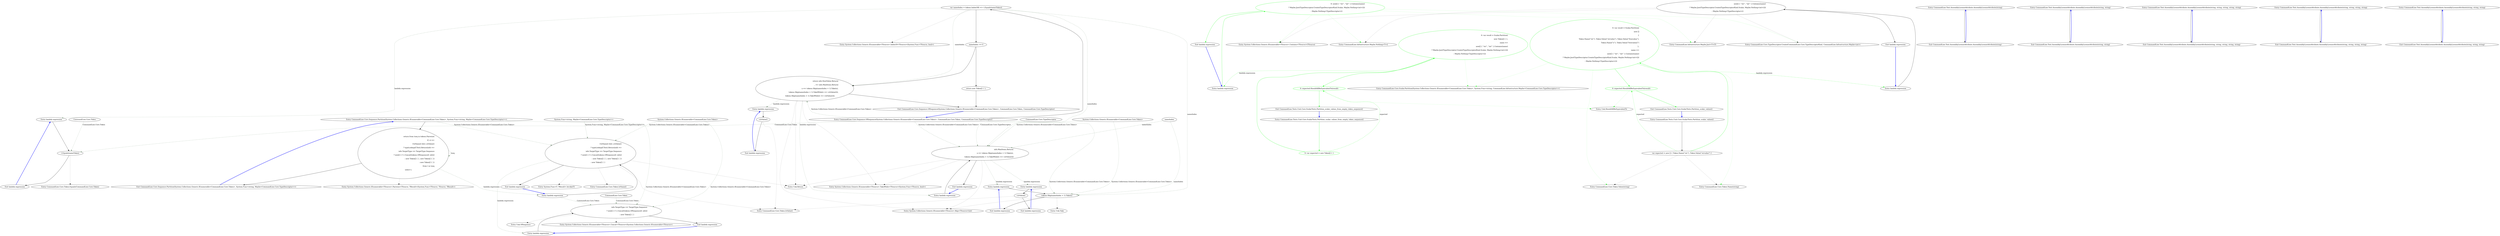 digraph  {
m1_22 [cluster="System.Collections.Generic.IEnumerable<TSource>.IndexOf<TSource>(System.Func<TSource, bool>)", file="Parser.cs", label="Entry System.Collections.Generic.IEnumerable<TSource>.IndexOf<TSource>(System.Func<TSource, bool>)", span="36-36"];
m1_24 [cluster="System.Collections.Generic.IEnumerable<TSource>.TakeWhile<TSource>(System.Func<TSource, bool>)", file="Parser.cs", label="Entry System.Collections.Generic.IEnumerable<TSource>.TakeWhile<TSource>(System.Func<TSource, bool>)", span="0-0"];
m1_35 [cluster="Unk.Take", file="Parser.cs", label="Entry Unk.Take", span=""];
m1_3 [cluster="System.Collections.Generic.IEnumerable<TSource>.Pairwise<TSource, TResult>(System.Func<TSource, TSource, TResult>)", file="Parser.cs", label="Entry System.Collections.Generic.IEnumerable<TSource>.Pairwise<TSource, TResult>(System.Func<TSource, TSource, TResult>)", span="10-10"];
m1_15 [cluster="System.Collections.Generic.IEnumerable<TSource>.Concat<TSource>(System.Collections.Generic.IEnumerable<TSource>)", file="Parser.cs", label="Entry System.Collections.Generic.IEnumerable<TSource>.Concat<TSource>(System.Collections.Generic.IEnumerable<TSource>)", span="0-0"];
m1_36 [cluster="lambda expression", file="Parser.cs", label="Entry lambda expression", span="35-35"];
m1_5 [cluster="lambda expression", file="Parser.cs", label="f.IsName() && s.IsValue()\r\n                            ? typeLookup(f.Text).Return(info =>\r\n                                   info.TargetType == TargetType.Sequence\r\n                                        ? new[] { f }.Concat(tokens.OfSequence(f, info))\r\n                                        : new Token[] { }, new Token[] { })\r\n                            : new Token[] { }", span="17-22"];
m1_12 [cluster="lambda expression", file="Parser.cs", label="info.TargetType == TargetType.Sequence\r\n                                        ? new[] { f }.Concat(tokens.OfSequence(f, info))\r\n                                        : new Token[] { }", span="19-21"];
m1_4 [cluster="lambda expression", file="Parser.cs", label="Entry lambda expression", span="16-22"];
m1_6 [cluster="lambda expression", file="Parser.cs", label="Exit lambda expression", span="16-22"];
m1_11 [cluster="lambda expression", file="Parser.cs", label="Entry lambda expression", span="18-21"];
m1_13 [cluster="lambda expression", file="Parser.cs", label="Exit lambda expression", span="18-21"];
m1_26 [cluster="lambda expression", file="Parser.cs", label="t.Equals(nameToken)", span="29-29"];
m1_30 [cluster="lambda expression", file="Parser.cs", label="info.MaxItems.Return(\r\n                            n => tokens.Skip(nameIndex + 1).Take(n),\r\n                                 tokens.Skip(nameIndex + 1).TakeWhile(v => v.IsValue()))", span="33-35"];
m1_33 [cluster="lambda expression", file="Parser.cs", label="tokens.Skip(nameIndex + 1).Take(n)", span="34-34"];
m1_25 [cluster="lambda expression", file="Parser.cs", label="Entry lambda expression", span="29-29"];
m1_29 [cluster="lambda expression", file="Parser.cs", label="Entry lambda expression", span="33-35"];
m1_39 [cluster="lambda expression", file="Parser.cs", label="Entry lambda expression", span="36-36"];
m1_27 [cluster="lambda expression", file="Parser.cs", label="Exit lambda expression", span="29-29"];
m1_31 [cluster="lambda expression", file="Parser.cs", label="Exit lambda expression", span="33-35"];
m1_32 [cluster="lambda expression", file="Parser.cs", label="Entry lambda expression", span="34-34"];
m1_34 [cluster="lambda expression", file="Parser.cs", label="Exit lambda expression", span="34-34"];
m1_37 [cluster="lambda expression", file="Parser.cs", label="v.IsValue()", span="35-35"];
m1_38 [cluster="lambda expression", file="Parser.cs", label="Exit lambda expression", span="35-35"];
m1_40 [cluster="lambda expression", file="Parser.cs", label="v.IsValue()", span="36-36"];
m1_41 [cluster="lambda expression", file="Parser.cs", label="Exit lambda expression", span="36-36"];
m1_10 [cluster="Unk.Return", file="Parser.cs", label="Entry Unk.Return", span=""];
m1_28 [cluster="CommandLine.Core.Token.Equals(CommandLine.Core.Token)", file="Parser.cs", label="Entry CommandLine.Core.Token.Equals(CommandLine.Core.Token)", span="55-55"];
m1_23 [cluster="System.Collections.Generic.IEnumerable<TSource>.Skip<TSource>(int)", file="Parser.cs", label="Entry System.Collections.Generic.IEnumerable<TSource>.Skip<TSource>(int)", span="0-0"];
m1_16 [cluster="CommandLine.Core.Sequence.OfSequence(System.Collections.Generic.IEnumerable<CommandLine.Core.Token>, CommandLine.Core.Token, CommandLine.Core.TypeDescriptor)", file="Parser.cs", label="Entry CommandLine.Core.Sequence.OfSequence(System.Collections.Generic.IEnumerable<CommandLine.Core.Token>, CommandLine.Core.Token, CommandLine.Core.TypeDescriptor)", span="27-27"];
m1_17 [cluster="CommandLine.Core.Sequence.OfSequence(System.Collections.Generic.IEnumerable<CommandLine.Core.Token>, CommandLine.Core.Token, CommandLine.Core.TypeDescriptor)", file="Parser.cs", label="var nameIndex = tokens.IndexOf(t => t.Equals(nameToken))", span="29-29"];
m1_19 [cluster="CommandLine.Core.Sequence.OfSequence(System.Collections.Generic.IEnumerable<CommandLine.Core.Token>, CommandLine.Core.Token, CommandLine.Core.TypeDescriptor)", file="Parser.cs", label="return info.NextValue.Return(\r\n                    _ => info.MaxItems.Return(\r\n                            n => tokens.Skip(nameIndex + 1).Take(n),\r\n                                 tokens.Skip(nameIndex + 1).TakeWhile(v => v.IsValue())),\r\n                    tokens.Skip(nameIndex + 1).TakeWhile(v => v.IsValue()));", span="32-36"];
m1_18 [cluster="CommandLine.Core.Sequence.OfSequence(System.Collections.Generic.IEnumerable<CommandLine.Core.Token>, CommandLine.Core.Token, CommandLine.Core.TypeDescriptor)", file="Parser.cs", label="nameIndex >= 0", span="30-30"];
m1_20 [cluster="CommandLine.Core.Sequence.OfSequence(System.Collections.Generic.IEnumerable<CommandLine.Core.Token>, CommandLine.Core.Token, CommandLine.Core.TypeDescriptor)", file="Parser.cs", label="return new Token[] { };", span="38-38"];
m1_21 [cluster="CommandLine.Core.Sequence.OfSequence(System.Collections.Generic.IEnumerable<CommandLine.Core.Token>, CommandLine.Core.Token, CommandLine.Core.TypeDescriptor)", file="Parser.cs", label="Exit CommandLine.Core.Sequence.OfSequence(System.Collections.Generic.IEnumerable<CommandLine.Core.Token>, CommandLine.Core.Token, CommandLine.Core.TypeDescriptor)", span="27-27"];
m1_7 [cluster="CommandLine.Core.Token.IsName()", file="Parser.cs", label="Entry CommandLine.Core.Token.IsName()", span="68-68"];
m1_8 [cluster="CommandLine.Core.Token.IsValue()", file="Parser.cs", label="Entry CommandLine.Core.Token.IsValue()", span="73-73"];
m1_9 [cluster="System.Func<T, TResult>.Invoke(T)", file="Parser.cs", label="Entry System.Func<T, TResult>.Invoke(T)", span="0-0"];
m1_14 [cluster="Unk.OfSequence", file="Parser.cs", label="Entry Unk.OfSequence", span=""];
m1_0 [cluster="CommandLine.Core.Sequence.Partition(System.Collections.Generic.IEnumerable<CommandLine.Core.Token>, System.Func<string, Maybe<CommandLine.Core.TypeDescriptor>>)", file="Parser.cs", label="Entry CommandLine.Core.Sequence.Partition(System.Collections.Generic.IEnumerable<CommandLine.Core.Token>, System.Func<string, Maybe<CommandLine.Core.TypeDescriptor>>)", span="11-11"];
m1_1 [cluster="CommandLine.Core.Sequence.Partition(System.Collections.Generic.IEnumerable<CommandLine.Core.Token>, System.Func<string, Maybe<CommandLine.Core.TypeDescriptor>>)", file="Parser.cs", label="return from tseq in tokens.Pairwise(\r\n                (f, s) =>\r\n                        f.IsName() && s.IsValue()\r\n                            ? typeLookup(f.Text).Return(info =>\r\n                                   info.TargetType == TargetType.Sequence\r\n                                        ? new[] { f }.Concat(tokens.OfSequence(f, info))\r\n                                        : new Token[] { }, new Token[] { })\r\n                            : new Token[] { })\r\n                   from t in tseq\r\n                   select t;", span="15-24"];
m1_2 [cluster="CommandLine.Core.Sequence.Partition(System.Collections.Generic.IEnumerable<CommandLine.Core.Token>, System.Func<string, Maybe<CommandLine.Core.TypeDescriptor>>)", file="Parser.cs", label="Exit CommandLine.Core.Sequence.Partition(System.Collections.Generic.IEnumerable<CommandLine.Core.Token>, System.Func<string, Maybe<CommandLine.Core.TypeDescriptor>>)", span="11-11"];
m1_42 [file="Parser.cs", label="System.Collections.Generic.IEnumerable<CommandLine.Core.Token>", span=""];
m1_43 [file="Parser.cs", label="System.Func<string, Maybe<CommandLine.Core.TypeDescriptor>>", span=""];
m1_44 [file="Parser.cs", label="CommandLine.Core.Token", span=""];
m1_45 [file="Parser.cs", label="CommandLine.Core.Token", span=""];
m1_46 [file="Parser.cs", label="System.Collections.Generic.IEnumerable<CommandLine.Core.Token>", span=""];
m1_47 [file="Parser.cs", label="CommandLine.Core.TypeDescriptor", span=""];
m1_48 [file="Parser.cs", label=nameIndex, span=""];
m2_11 [cluster="CommandLine.Infrastructure.Maybe.Nothing<T>()", file="ParserResult.cs", label="Entry CommandLine.Infrastructure.Maybe.Nothing<T>()", span="66-66"];
m2_10 [cluster="System.Collections.Generic.IEnumerable<TSource>.Contains<TSource>(TSource)", file="ParserResult.cs", label="Entry System.Collections.Generic.IEnumerable<TSource>.Contains<TSource>(TSource)", span="0-0"];
m2_5 [cluster="CommandLine.Core.Scalar.Partition(System.Collections.Generic.IEnumerable<CommandLine.Core.Token>, System.Func<string, CommandLine.Infrastructure.Maybe<CommandLine.Core.TypeDescriptor>>)", file="ParserResult.cs", label="Entry CommandLine.Core.Scalar.Partition(System.Collections.Generic.IEnumerable<CommandLine.Core.Token>, System.Func<string, CommandLine.Infrastructure.Maybe<CommandLine.Core.TypeDescriptor>>)", span="11-11"];
m2_13 [cluster="CommandLine.Infrastructure.Maybe.Just<T>(T)", file="ParserResult.cs", label="Entry CommandLine.Infrastructure.Maybe.Just<T>(T)", span="71-71"];
m2_14 [cluster="CommandLine.Tests.Unit.Core.ScalarTests.Partition_scalar_values()", file="ParserResult.cs", label="Entry CommandLine.Tests.Unit.Core.ScalarTests.Partition_scalar_values()", span="28-28"];
m2_16 [cluster="CommandLine.Tests.Unit.Core.ScalarTests.Partition_scalar_values()", color=green, community=0, file="ParserResult.cs", label="0: var result = Scalar.Partition(\r\n                new []\r\n                    {\r\n                        Token.Name(''str''), Token.Value(''strvalue''), Token.Value(''freevalue''),\r\n                        Token.Name(''x''), Token.Value(''freevalue2'')\r\n                    },\r\n                name =>\r\n                    new[] { ''str'', ''int'' }.Contains(name)\r\n                        ? Maybe.Just(TypeDescriptor.Create(TypeDescriptorKind.Scalar, Maybe.Nothing<int>()))\r\n                        : Maybe.Nothing<TypeDescriptor>())", span="32-41"];
m2_15 [cluster="CommandLine.Tests.Unit.Core.ScalarTests.Partition_scalar_values()", file="ParserResult.cs", label="var expected = new [] { Token.Name(''str''), Token.Value(''strvalue'') }", span="30-30"];
m2_17 [cluster="CommandLine.Tests.Unit.Core.ScalarTests.Partition_scalar_values()", color=green, community=0, file="ParserResult.cs", label="0: expected.ShouldAllBeEquivalentTo(result)", span="43-43"];
m2_18 [cluster="CommandLine.Tests.Unit.Core.ScalarTests.Partition_scalar_values()", file="ParserResult.cs", label="Exit CommandLine.Tests.Unit.Core.ScalarTests.Partition_scalar_values()", span="28-28"];
m2_0 [cluster="CommandLine.Tests.Unit.Core.ScalarTests.Partition_scalar_values_from_empty_token_sequence()", file="ParserResult.cs", label="Entry CommandLine.Tests.Unit.Core.ScalarTests.Partition_scalar_values_from_empty_token_sequence()", span="13-13"];
m2_1 [cluster="CommandLine.Tests.Unit.Core.ScalarTests.Partition_scalar_values_from_empty_token_sequence()", color=green, community=0, file="ParserResult.cs", label="0: var expected = new Token[] { }", span="15-15"];
m2_2 [cluster="CommandLine.Tests.Unit.Core.ScalarTests.Partition_scalar_values_from_empty_token_sequence()", color=green, community=0, file="ParserResult.cs", label="0: var result = Scalar.Partition(\r\n                new Token[] { },\r\n                name =>\r\n                    new[] { ''str'', ''int'' }.Contains(name)\r\n                        ? Maybe.Just(TypeDescriptor.Create(TypeDescriptorKind.Scalar, Maybe.Nothing<int>()))\r\n                        : Maybe.Nothing<TypeDescriptor>())", span="17-22"];
m2_3 [cluster="CommandLine.Tests.Unit.Core.ScalarTests.Partition_scalar_values_from_empty_token_sequence()", color=green, community=0, file="ParserResult.cs", label="0: expected.ShouldAllBeEquivalentTo(result)", span="24-24"];
m2_4 [cluster="CommandLine.Tests.Unit.Core.ScalarTests.Partition_scalar_values_from_empty_token_sequence()", file="ParserResult.cs", label="Exit CommandLine.Tests.Unit.Core.ScalarTests.Partition_scalar_values_from_empty_token_sequence()", span="13-13"];
m2_6 [cluster="Unk.ShouldAllBeEquivalentTo", file="ParserResult.cs", label="Entry Unk.ShouldAllBeEquivalentTo", span=""];
m2_21 [cluster="lambda expression", file="ParserResult.cs", label="Entry lambda expression", span="38-41"];
m2_7 [cluster="lambda expression", file="ParserResult.cs", label="Entry lambda expression", span="19-22"];
m2_8 [cluster="lambda expression", color=green, community=0, file="ParserResult.cs", label="0: new[] { ''str'', ''int'' }.Contains(name)\r\n                        ? Maybe.Just(TypeDescriptor.Create(TypeDescriptorKind.Scalar, Maybe.Nothing<int>()))\r\n                        : Maybe.Nothing<TypeDescriptor>()", span="20-22"];
m2_9 [cluster="lambda expression", file="ParserResult.cs", label="Exit lambda expression", span="19-22"];
m2_22 [cluster="lambda expression", file="ParserResult.cs", label="new[] { ''str'', ''int'' }.Contains(name)\r\n                        ? Maybe.Just(TypeDescriptor.Create(TypeDescriptorKind.Scalar, Maybe.Nothing<int>()))\r\n                        : Maybe.Nothing<TypeDescriptor>()", span="39-41"];
m2_23 [cluster="lambda expression", file="ParserResult.cs", label="Exit lambda expression", span="38-41"];
m2_12 [cluster="CommandLine.Core.TypeDescriptor.Create(CommandLine.Core.TypeDescriptorKind, CommandLine.Infrastructure.Maybe<int>)", file="ParserResult.cs", label="Entry CommandLine.Core.TypeDescriptor.Create(CommandLine.Core.TypeDescriptorKind, CommandLine.Infrastructure.Maybe<int>)", span="36-36"];
m2_19 [cluster="CommandLine.Core.Token.Name(string)", file="ParserResult.cs", label="Entry CommandLine.Core.Token.Name(string)", span="19-19"];
m2_20 [cluster="CommandLine.Core.Token.Value(string)", file="ParserResult.cs", label="Entry CommandLine.Core.Token.Value(string)", span="24-24"];
m3_0 [cluster="CommandLine.Text.AssemblyLicenseAttribute.AssemblyLicenseAttribute(string)", file="ParserTests.cs", label="Entry CommandLine.Text.AssemblyLicenseAttribute.AssemblyLicenseAttribute(string)", span="18-18"];
m3_1 [cluster="CommandLine.Text.AssemblyLicenseAttribute.AssemblyLicenseAttribute(string)", file="ParserTests.cs", label="Exit CommandLine.Text.AssemblyLicenseAttribute.AssemblyLicenseAttribute(string)", span="18-18"];
m3_2 [cluster="CommandLine.Text.AssemblyLicenseAttribute.AssemblyLicenseAttribute(string, string)", file="ParserTests.cs", label="Entry CommandLine.Text.AssemblyLicenseAttribute.AssemblyLicenseAttribute(string, string)", span="29-29"];
m3_3 [cluster="CommandLine.Text.AssemblyLicenseAttribute.AssemblyLicenseAttribute(string, string)", file="ParserTests.cs", label="Exit CommandLine.Text.AssemblyLicenseAttribute.AssemblyLicenseAttribute(string, string)", span="29-29"];
m3_8 [cluster="CommandLine.Text.AssemblyLicenseAttribute.AssemblyLicenseAttribute(string, string, string, string, string)", file="ParserTests.cs", label="Entry CommandLine.Text.AssemblyLicenseAttribute.AssemblyLicenseAttribute(string, string, string, string, string)", span="68-68"];
m3_9 [cluster="CommandLine.Text.AssemblyLicenseAttribute.AssemblyLicenseAttribute(string, string, string, string, string)", file="ParserTests.cs", label="Exit CommandLine.Text.AssemblyLicenseAttribute.AssemblyLicenseAttribute(string, string, string, string, string)", span="68-68"];
m3_6 [cluster="CommandLine.Text.AssemblyLicenseAttribute.AssemblyLicenseAttribute(string, string, string, string)", file="ParserTests.cs", label="Entry CommandLine.Text.AssemblyLicenseAttribute.AssemblyLicenseAttribute(string, string, string, string)", span="54-54"];
m3_7 [cluster="CommandLine.Text.AssemblyLicenseAttribute.AssemblyLicenseAttribute(string, string, string, string)", file="ParserTests.cs", label="Exit CommandLine.Text.AssemblyLicenseAttribute.AssemblyLicenseAttribute(string, string, string, string)", span="54-54"];
m3_4 [cluster="CommandLine.Text.AssemblyLicenseAttribute.AssemblyLicenseAttribute(string, string, string)", file="ParserTests.cs", label="Entry CommandLine.Text.AssemblyLicenseAttribute.AssemblyLicenseAttribute(string, string, string)", span="41-41"];
m3_5 [cluster="CommandLine.Text.AssemblyLicenseAttribute.AssemblyLicenseAttribute(string, string, string)", file="ParserTests.cs", label="Exit CommandLine.Text.AssemblyLicenseAttribute.AssemblyLicenseAttribute(string, string, string)", span="41-41"];
m1_36 -> m1_37  [key=0, style=solid];
m1_5 -> m1_6  [key=0, style=solid];
m1_5 -> m1_7  [key=2, style=dotted];
m1_5 -> m1_8  [key=2, style=dotted];
m1_5 -> m1_9  [key=2, style=dotted];
m1_5 -> m1_10  [key=2, style=dotted];
m1_5 -> m1_11  [color=darkseagreen4, key=1, label="lambda expression", style=dashed];
m1_12 -> m1_13  [key=0, style=solid];
m1_12 -> m1_14  [key=2, style=dotted];
m1_12 -> m1_15  [key=2, style=dotted];
m1_4 -> m1_5  [key=0, style=solid];
m1_4 -> m1_12  [color=darkseagreen4, key=1, label="CommandLine.Core.Token", style=dashed];
m1_6 -> m1_4  [color=blue, key=0, style=bold];
m1_11 -> m1_12  [key=0, style=solid];
m1_13 -> m1_11  [color=blue, key=0, style=bold];
m1_26 -> m1_27  [key=0, style=solid];
m1_26 -> m1_28  [key=2, style=dotted];
m1_30 -> m1_31  [key=0, style=solid];
m1_30 -> m1_23  [key=2, style=dotted];
m1_30 -> m1_24  [key=2, style=dotted];
m1_30 -> m1_10  [key=2, style=dotted];
m1_30 -> m1_32  [color=darkseagreen4, key=1, label="lambda expression", style=dashed];
m1_30 -> m1_36  [color=darkseagreen4, key=1, label="lambda expression", style=dashed];
m1_33 -> m1_34  [key=0, style=solid];
m1_33 -> m1_23  [key=2, style=dotted];
m1_33 -> m1_35  [key=2, style=dotted];
m1_25 -> m1_26  [key=0, style=solid];
m1_29 -> m1_30  [key=0, style=solid];
m1_39 -> m1_40  [key=0, style=solid];
m1_27 -> m1_25  [color=blue, key=0, style=bold];
m1_31 -> m1_29  [color=blue, key=0, style=bold];
m1_32 -> m1_33  [key=0, style=solid];
m1_34 -> m1_32  [color=blue, key=0, style=bold];
m1_37 -> m1_38  [key=0, style=solid];
m1_37 -> m1_8  [key=2, style=dotted];
m1_38 -> m1_36  [color=blue, key=0, style=bold];
m1_40 -> m1_41  [key=0, style=solid];
m1_40 -> m1_8  [key=2, style=dotted];
m1_41 -> m1_39  [color=blue, key=0, style=bold];
m1_16 -> m1_17  [key=0, style=solid];
m1_16 -> m1_26  [color=darkseagreen4, key=1, label="CommandLine.Core.Token", style=dashed];
m1_16 -> m1_19  [color=darkseagreen4, key=1, label="System.Collections.Generic.IEnumerable<CommandLine.Core.Token>", style=dashed];
m1_16 -> m1_30  [color=darkseagreen4, key=1, label="System.Collections.Generic.IEnumerable<CommandLine.Core.Token>", style=dashed];
m1_16 -> m1_33  [color=darkseagreen4, key=1, label="System.Collections.Generic.IEnumerable<CommandLine.Core.Token>", style=dashed];
m1_17 -> m1_18  [key=0, style=solid];
m1_17 -> m1_22  [key=2, style=dotted];
m1_17 -> m1_25  [color=darkseagreen4, key=1, label="lambda expression", style=dashed];
m1_17 -> m1_19  [color=darkseagreen4, key=1, label=nameIndex, style=dashed];
m1_17 -> m1_30  [color=darkseagreen4, key=1, label=nameIndex, style=dashed];
m1_17 -> m1_33  [color=darkseagreen4, key=1, label=nameIndex, style=dashed];
m1_19 -> m1_21  [key=0, style=solid];
m1_19 -> m1_23  [key=2, style=dotted];
m1_19 -> m1_24  [key=2, style=dotted];
m1_19 -> m1_10  [key=2, style=dotted];
m1_19 -> m1_29  [color=darkseagreen4, key=1, label="lambda expression", style=dashed];
m1_19 -> m1_39  [color=darkseagreen4, key=1, label="lambda expression", style=dashed];
m1_18 -> m1_19  [key=0, style=solid];
m1_18 -> m1_20  [key=0, style=solid];
m1_20 -> m1_21  [key=0, style=solid];
m1_21 -> m1_16  [color=blue, key=0, style=bold];
m1_0 -> m1_1  [key=0, style=solid];
m1_0 -> m1_5  [color=darkseagreen4, key=1, label="System.Collections.Generic.IEnumerable<CommandLine.Core.Token>", style=dashed];
m1_0 -> m1_12  [color=darkseagreen4, key=1, label="System.Collections.Generic.IEnumerable<CommandLine.Core.Token>", style=dashed];
m1_1 -> m1_2  [key=0, style=solid];
m1_1 -> m1_3  [key=2, style=dotted];
m1_1 -> m1_4  [color=darkseagreen4, key=1, label="lambda expression", style=dashed];
m1_1 -> m1_1  [color=darkseagreen4, key=1, label=tseq, style=dashed];
m1_2 -> m1_0  [color=blue, key=0, style=bold];
m1_42 -> m1_5  [color=darkseagreen4, key=1, label="System.Collections.Generic.IEnumerable<CommandLine.Core.Token>", style=dashed];
m1_42 -> m1_12  [color=darkseagreen4, key=1, label="System.Collections.Generic.IEnumerable<CommandLine.Core.Token>", style=dashed];
m1_43 -> m1_5  [color=darkseagreen4, key=1, label="System.Func<string, Maybe<CommandLine.Core.TypeDescriptor>>", style=dashed];
m1_44 -> m1_12  [color=darkseagreen4, key=1, label="CommandLine.Core.Token", style=dashed];
m1_45 -> m1_26  [color=darkseagreen4, key=1, label="CommandLine.Core.Token", style=dashed];
m1_46 -> m1_30  [color=darkseagreen4, key=1, label="System.Collections.Generic.IEnumerable<CommandLine.Core.Token>", style=dashed];
m1_46 -> m1_33  [color=darkseagreen4, key=1, label="System.Collections.Generic.IEnumerable<CommandLine.Core.Token>", style=dashed];
m1_47 -> m1_30  [color=darkseagreen4, key=1, label="CommandLine.Core.TypeDescriptor", style=dashed];
m1_48 -> m1_30  [color=darkseagreen4, key=1, label=nameIndex, style=dashed];
m1_48 -> m1_33  [color=darkseagreen4, key=1, label=nameIndex, style=dashed];
m2_14 -> m2_15  [key=0, style=solid];
m2_16 -> m2_17  [color=green, key=0, style=solid];
m2_16 -> m2_19  [color=green, key=2, style=dotted];
m2_16 -> m2_20  [color=green, key=2, style=dotted];
m2_16 -> m2_5  [color=green, key=2, style=dotted];
m2_16 -> m2_21  [color=green, key=1, label="lambda expression", style=dashed];
m2_15 -> m2_16  [color=green, key=0, style=solid];
m2_15 -> m2_17  [color=green, key=1, label=expected, style=dashed];
m2_15 -> m2_19  [key=2, style=dotted];
m2_15 -> m2_20  [key=2, style=dotted];
m2_17 -> m2_18  [color=green, key=0, style=solid];
m2_17 -> m2_6  [color=green, key=2, style=dotted];
m2_18 -> m2_14  [color=blue, key=0, style=bold];
m2_0 -> m2_1  [color=green, key=0, style=solid];
m2_1 -> m2_2  [color=green, key=0, style=solid];
m2_1 -> m2_3  [color=green, key=1, label=expected, style=dashed];
m2_2 -> m2_3  [color=green, key=0, style=solid];
m2_2 -> m2_5  [color=green, key=2, style=dotted];
m2_2 -> m2_7  [color=green, key=1, label="lambda expression", style=dashed];
m2_3 -> m2_4  [color=green, key=0, style=solid];
m2_3 -> m2_6  [color=green, key=2, style=dotted];
m2_4 -> m2_0  [color=blue, key=0, style=bold];
m2_21 -> m2_22  [key=0, style=solid];
m2_7 -> m2_8  [color=green, key=0, style=solid];
m2_8 -> m2_9  [color=green, key=0, style=solid];
m2_8 -> m2_10  [color=green, key=2, style=dotted];
m2_8 -> m2_11  [color=green, key=2, style=dotted];
m2_8 -> m2_12  [color=green, key=2, style=dotted];
m2_8 -> m2_13  [color=green, key=2, style=dotted];
m2_9 -> m2_7  [color=blue, key=0, style=bold];
m2_22 -> m2_10  [key=2, style=dotted];
m2_22 -> m2_11  [key=2, style=dotted];
m2_22 -> m2_12  [key=2, style=dotted];
m2_22 -> m2_13  [key=2, style=dotted];
m2_22 -> m2_23  [key=0, style=solid];
m2_23 -> m2_21  [color=blue, key=0, style=bold];
m3_0 -> m3_1  [key=0, style=solid];
m3_1 -> m3_0  [color=blue, key=0, style=bold];
m3_2 -> m3_3  [key=0, style=solid];
m3_3 -> m3_2  [color=blue, key=0, style=bold];
m3_8 -> m3_9  [key=0, style=solid];
m3_9 -> m3_8  [color=blue, key=0, style=bold];
m3_6 -> m3_7  [key=0, style=solid];
m3_7 -> m3_6  [color=blue, key=0, style=bold];
m3_4 -> m3_5  [key=0, style=solid];
m3_5 -> m3_4  [color=blue, key=0, style=bold];
}

